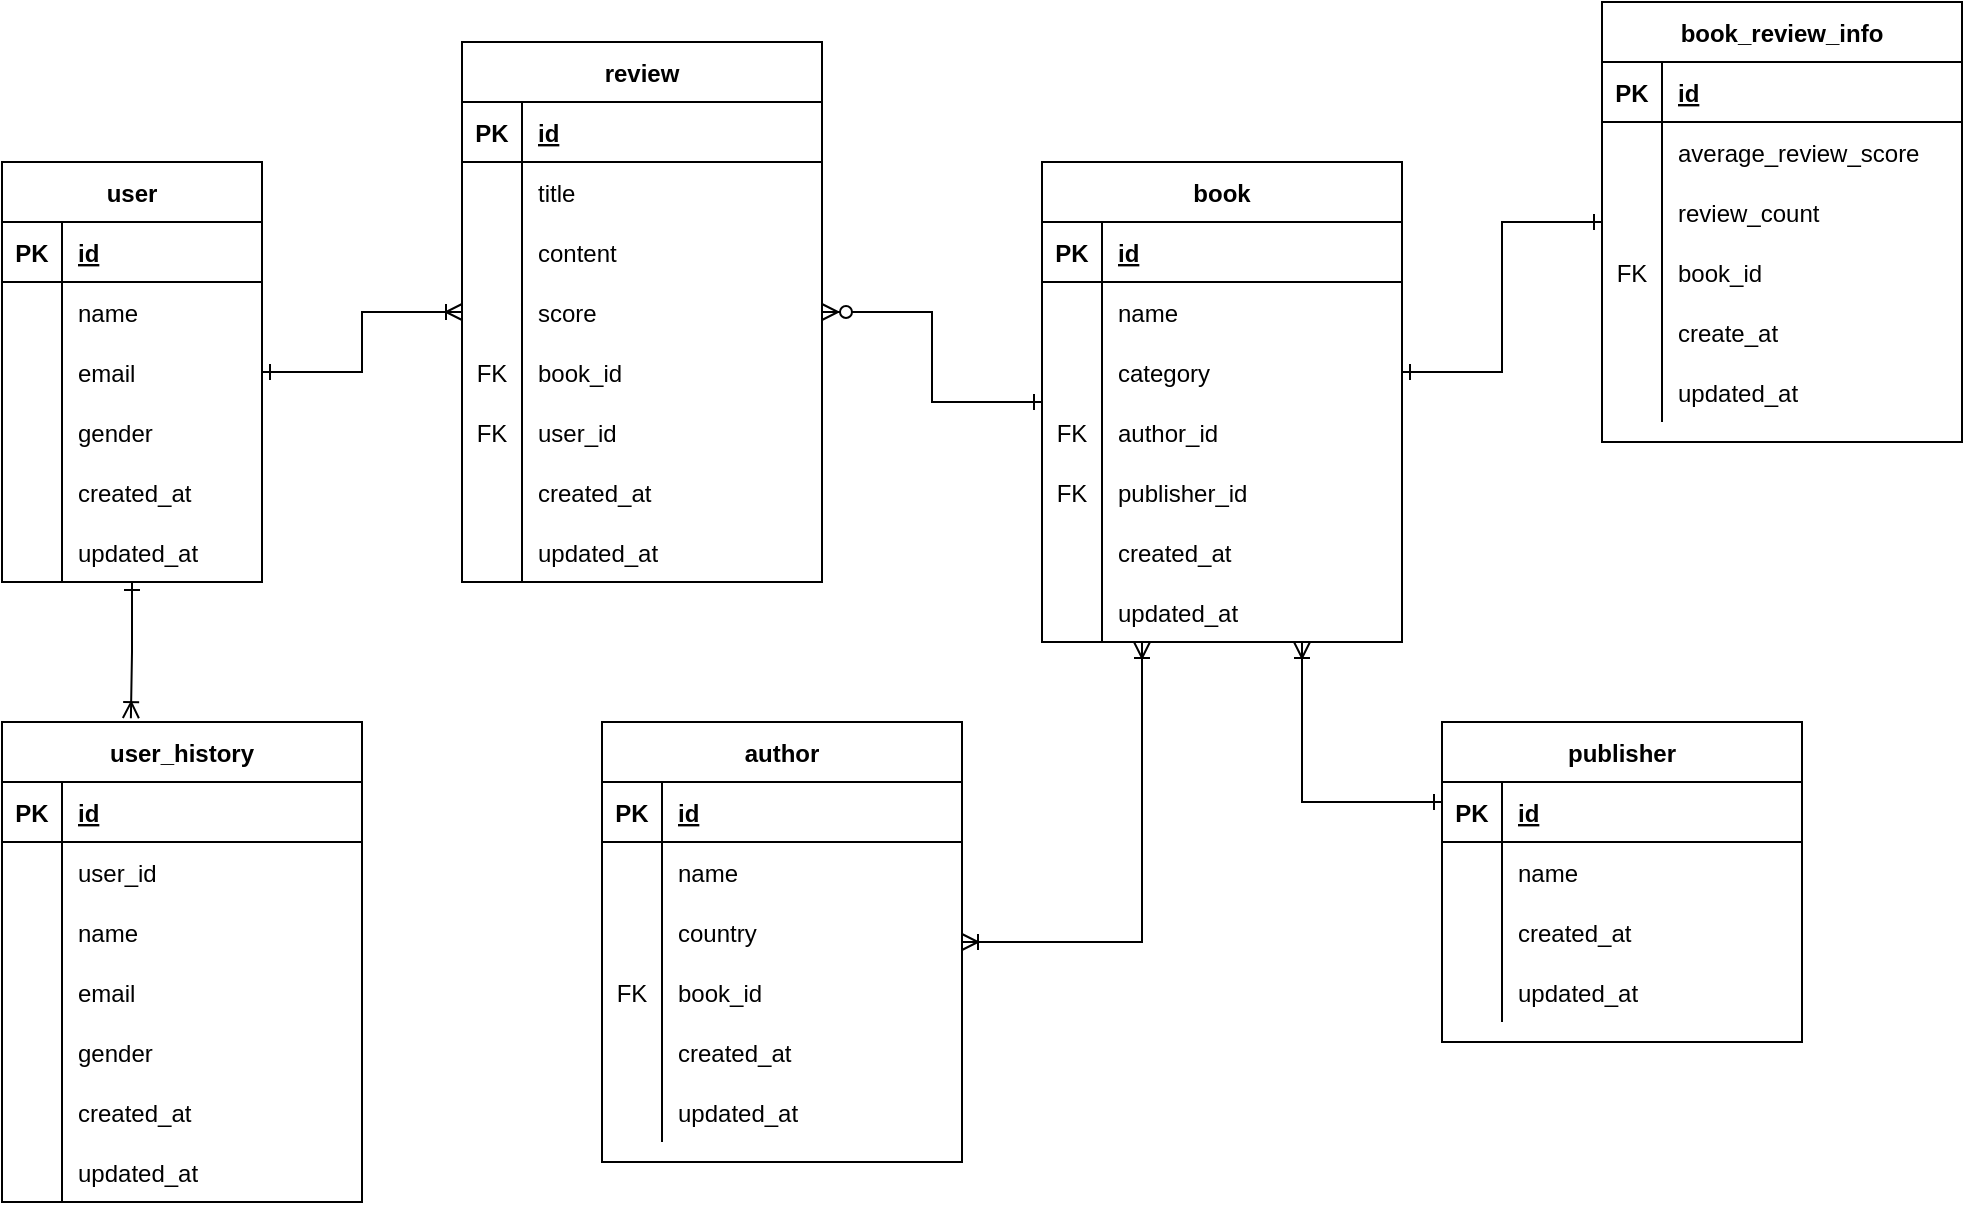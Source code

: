 <mxfile version="14.4.9" type="device"><diagram id="TrkJEL9RO7yZO3AQ0GyB" name="Page-1"><mxGraphModel dx="1181" dy="645" grid="1" gridSize="10" guides="1" tooltips="1" connect="1" arrows="1" fold="1" page="1" pageScale="1" pageWidth="1169" pageHeight="827" math="0" shadow="0"><root><mxCell id="0"/><mxCell id="1" parent="0"/><mxCell id="7yo-I02_lVAcZQAeBUNH-33" style="edgeStyle=orthogonalEdgeStyle;rounded=0;orthogonalLoop=1;jettySize=auto;html=1;entryX=0.358;entryY=-0.008;entryDx=0;entryDy=0;entryPerimeter=0;startArrow=ERone;startFill=0;endArrow=ERoneToMany;endFill=0;" edge="1" parent="1" source="7yo-I02_lVAcZQAeBUNH-1" target="7yo-I02_lVAcZQAeBUNH-17"><mxGeometry relative="1" as="geometry"/></mxCell><mxCell id="7yo-I02_lVAcZQAeBUNH-144" style="edgeStyle=orthogonalEdgeStyle;rounded=0;orthogonalLoop=1;jettySize=auto;html=1;startArrow=ERone;startFill=0;endArrow=ERoneToMany;endFill=0;" edge="1" parent="1" source="7yo-I02_lVAcZQAeBUNH-1" target="7yo-I02_lVAcZQAeBUNH-119"><mxGeometry relative="1" as="geometry"/></mxCell><mxCell id="7yo-I02_lVAcZQAeBUNH-1" value="user" style="shape=table;startSize=30;container=1;collapsible=1;childLayout=tableLayout;fixedRows=1;rowLines=0;fontStyle=1;align=center;resizeLast=1;" vertex="1" parent="1"><mxGeometry x="80" y="100" width="130" height="210" as="geometry"/></mxCell><mxCell id="7yo-I02_lVAcZQAeBUNH-2" value="" style="shape=partialRectangle;collapsible=0;dropTarget=0;pointerEvents=0;fillColor=none;top=0;left=0;bottom=1;right=0;points=[[0,0.5],[1,0.5]];portConstraint=eastwest;" vertex="1" parent="7yo-I02_lVAcZQAeBUNH-1"><mxGeometry y="30" width="130" height="30" as="geometry"/></mxCell><mxCell id="7yo-I02_lVAcZQAeBUNH-3" value="PK" style="shape=partialRectangle;connectable=0;fillColor=none;top=0;left=0;bottom=0;right=0;fontStyle=1;overflow=hidden;" vertex="1" parent="7yo-I02_lVAcZQAeBUNH-2"><mxGeometry width="30" height="30" as="geometry"/></mxCell><mxCell id="7yo-I02_lVAcZQAeBUNH-4" value="id" style="shape=partialRectangle;connectable=0;fillColor=none;top=0;left=0;bottom=0;right=0;align=left;spacingLeft=6;fontStyle=5;overflow=hidden;" vertex="1" parent="7yo-I02_lVAcZQAeBUNH-2"><mxGeometry x="30" width="100" height="30" as="geometry"/></mxCell><mxCell id="7yo-I02_lVAcZQAeBUNH-5" value="" style="shape=partialRectangle;collapsible=0;dropTarget=0;pointerEvents=0;fillColor=none;top=0;left=0;bottom=0;right=0;points=[[0,0.5],[1,0.5]];portConstraint=eastwest;" vertex="1" parent="7yo-I02_lVAcZQAeBUNH-1"><mxGeometry y="60" width="130" height="30" as="geometry"/></mxCell><mxCell id="7yo-I02_lVAcZQAeBUNH-6" value="" style="shape=partialRectangle;connectable=0;fillColor=none;top=0;left=0;bottom=0;right=0;editable=1;overflow=hidden;" vertex="1" parent="7yo-I02_lVAcZQAeBUNH-5"><mxGeometry width="30" height="30" as="geometry"/></mxCell><mxCell id="7yo-I02_lVAcZQAeBUNH-7" value="name" style="shape=partialRectangle;connectable=0;fillColor=none;top=0;left=0;bottom=0;right=0;align=left;spacingLeft=6;overflow=hidden;" vertex="1" parent="7yo-I02_lVAcZQAeBUNH-5"><mxGeometry x="30" width="100" height="30" as="geometry"/></mxCell><mxCell id="7yo-I02_lVAcZQAeBUNH-8" value="" style="shape=partialRectangle;collapsible=0;dropTarget=0;pointerEvents=0;fillColor=none;top=0;left=0;bottom=0;right=0;points=[[0,0.5],[1,0.5]];portConstraint=eastwest;" vertex="1" parent="7yo-I02_lVAcZQAeBUNH-1"><mxGeometry y="90" width="130" height="30" as="geometry"/></mxCell><mxCell id="7yo-I02_lVAcZQAeBUNH-9" value="" style="shape=partialRectangle;connectable=0;fillColor=none;top=0;left=0;bottom=0;right=0;editable=1;overflow=hidden;" vertex="1" parent="7yo-I02_lVAcZQAeBUNH-8"><mxGeometry width="30" height="30" as="geometry"/></mxCell><mxCell id="7yo-I02_lVAcZQAeBUNH-10" value="email" style="shape=partialRectangle;connectable=0;fillColor=none;top=0;left=0;bottom=0;right=0;align=left;spacingLeft=6;overflow=hidden;" vertex="1" parent="7yo-I02_lVAcZQAeBUNH-8"><mxGeometry x="30" width="100" height="30" as="geometry"/></mxCell><mxCell id="7yo-I02_lVAcZQAeBUNH-11" value="" style="shape=partialRectangle;collapsible=0;dropTarget=0;pointerEvents=0;fillColor=none;top=0;left=0;bottom=0;right=0;points=[[0,0.5],[1,0.5]];portConstraint=eastwest;" vertex="1" parent="7yo-I02_lVAcZQAeBUNH-1"><mxGeometry y="120" width="130" height="30" as="geometry"/></mxCell><mxCell id="7yo-I02_lVAcZQAeBUNH-12" value="" style="shape=partialRectangle;connectable=0;fillColor=none;top=0;left=0;bottom=0;right=0;editable=1;overflow=hidden;" vertex="1" parent="7yo-I02_lVAcZQAeBUNH-11"><mxGeometry width="30" height="30" as="geometry"/></mxCell><mxCell id="7yo-I02_lVAcZQAeBUNH-13" value="gender" style="shape=partialRectangle;connectable=0;fillColor=none;top=0;left=0;bottom=0;right=0;align=left;spacingLeft=6;overflow=hidden;" vertex="1" parent="7yo-I02_lVAcZQAeBUNH-11"><mxGeometry x="30" width="100" height="30" as="geometry"/></mxCell><mxCell id="7yo-I02_lVAcZQAeBUNH-50" value="" style="shape=partialRectangle;collapsible=0;dropTarget=0;pointerEvents=0;fillColor=none;top=0;left=0;bottom=0;right=0;points=[[0,0.5],[1,0.5]];portConstraint=eastwest;" vertex="1" parent="7yo-I02_lVAcZQAeBUNH-1"><mxGeometry y="150" width="130" height="30" as="geometry"/></mxCell><mxCell id="7yo-I02_lVAcZQAeBUNH-51" value="" style="shape=partialRectangle;connectable=0;fillColor=none;top=0;left=0;bottom=0;right=0;editable=1;overflow=hidden;" vertex="1" parent="7yo-I02_lVAcZQAeBUNH-50"><mxGeometry width="30" height="30" as="geometry"/></mxCell><mxCell id="7yo-I02_lVAcZQAeBUNH-52" value="created_at" style="shape=partialRectangle;connectable=0;fillColor=none;top=0;left=0;bottom=0;right=0;align=left;spacingLeft=6;overflow=hidden;" vertex="1" parent="7yo-I02_lVAcZQAeBUNH-50"><mxGeometry x="30" width="100" height="30" as="geometry"/></mxCell><mxCell id="7yo-I02_lVAcZQAeBUNH-53" value="" style="shape=partialRectangle;collapsible=0;dropTarget=0;pointerEvents=0;fillColor=none;top=0;left=0;bottom=0;right=0;points=[[0,0.5],[1,0.5]];portConstraint=eastwest;" vertex="1" parent="7yo-I02_lVAcZQAeBUNH-1"><mxGeometry y="180" width="130" height="30" as="geometry"/></mxCell><mxCell id="7yo-I02_lVAcZQAeBUNH-54" value="" style="shape=partialRectangle;connectable=0;fillColor=none;top=0;left=0;bottom=0;right=0;editable=1;overflow=hidden;" vertex="1" parent="7yo-I02_lVAcZQAeBUNH-53"><mxGeometry width="30" height="30" as="geometry"/></mxCell><mxCell id="7yo-I02_lVAcZQAeBUNH-55" value="updated_at" style="shape=partialRectangle;connectable=0;fillColor=none;top=0;left=0;bottom=0;right=0;align=left;spacingLeft=6;overflow=hidden;" vertex="1" parent="7yo-I02_lVAcZQAeBUNH-53"><mxGeometry x="30" width="100" height="30" as="geometry"/></mxCell><mxCell id="7yo-I02_lVAcZQAeBUNH-17" value="user_history" style="shape=table;startSize=30;container=1;collapsible=1;childLayout=tableLayout;fixedRows=1;rowLines=0;fontStyle=1;align=center;resizeLast=1;" vertex="1" parent="1"><mxGeometry x="80" y="380" width="180" height="240" as="geometry"/></mxCell><mxCell id="7yo-I02_lVAcZQAeBUNH-18" value="" style="shape=partialRectangle;collapsible=0;dropTarget=0;pointerEvents=0;fillColor=none;top=0;left=0;bottom=1;right=0;points=[[0,0.5],[1,0.5]];portConstraint=eastwest;" vertex="1" parent="7yo-I02_lVAcZQAeBUNH-17"><mxGeometry y="30" width="180" height="30" as="geometry"/></mxCell><mxCell id="7yo-I02_lVAcZQAeBUNH-19" value="PK" style="shape=partialRectangle;connectable=0;fillColor=none;top=0;left=0;bottom=0;right=0;fontStyle=1;overflow=hidden;" vertex="1" parent="7yo-I02_lVAcZQAeBUNH-18"><mxGeometry width="30" height="30" as="geometry"/></mxCell><mxCell id="7yo-I02_lVAcZQAeBUNH-20" value="id" style="shape=partialRectangle;connectable=0;fillColor=none;top=0;left=0;bottom=0;right=0;align=left;spacingLeft=6;fontStyle=5;overflow=hidden;" vertex="1" parent="7yo-I02_lVAcZQAeBUNH-18"><mxGeometry x="30" width="150" height="30" as="geometry"/></mxCell><mxCell id="7yo-I02_lVAcZQAeBUNH-21" value="" style="shape=partialRectangle;collapsible=0;dropTarget=0;pointerEvents=0;fillColor=none;top=0;left=0;bottom=0;right=0;points=[[0,0.5],[1,0.5]];portConstraint=eastwest;" vertex="1" parent="7yo-I02_lVAcZQAeBUNH-17"><mxGeometry y="60" width="180" height="30" as="geometry"/></mxCell><mxCell id="7yo-I02_lVAcZQAeBUNH-22" value="" style="shape=partialRectangle;connectable=0;fillColor=none;top=0;left=0;bottom=0;right=0;editable=1;overflow=hidden;" vertex="1" parent="7yo-I02_lVAcZQAeBUNH-21"><mxGeometry width="30" height="30" as="geometry"/></mxCell><mxCell id="7yo-I02_lVAcZQAeBUNH-23" value="user_id" style="shape=partialRectangle;connectable=0;fillColor=none;top=0;left=0;bottom=0;right=0;align=left;spacingLeft=6;overflow=hidden;" vertex="1" parent="7yo-I02_lVAcZQAeBUNH-21"><mxGeometry x="30" width="150" height="30" as="geometry"/></mxCell><mxCell id="7yo-I02_lVAcZQAeBUNH-24" value="" style="shape=partialRectangle;collapsible=0;dropTarget=0;pointerEvents=0;fillColor=none;top=0;left=0;bottom=0;right=0;points=[[0,0.5],[1,0.5]];portConstraint=eastwest;" vertex="1" parent="7yo-I02_lVAcZQAeBUNH-17"><mxGeometry y="90" width="180" height="30" as="geometry"/></mxCell><mxCell id="7yo-I02_lVAcZQAeBUNH-25" value="" style="shape=partialRectangle;connectable=0;fillColor=none;top=0;left=0;bottom=0;right=0;editable=1;overflow=hidden;" vertex="1" parent="7yo-I02_lVAcZQAeBUNH-24"><mxGeometry width="30" height="30" as="geometry"/></mxCell><mxCell id="7yo-I02_lVAcZQAeBUNH-26" value="name" style="shape=partialRectangle;connectable=0;fillColor=none;top=0;left=0;bottom=0;right=0;align=left;spacingLeft=6;overflow=hidden;" vertex="1" parent="7yo-I02_lVAcZQAeBUNH-24"><mxGeometry x="30" width="150" height="30" as="geometry"/></mxCell><mxCell id="7yo-I02_lVAcZQAeBUNH-27" value="" style="shape=partialRectangle;collapsible=0;dropTarget=0;pointerEvents=0;fillColor=none;top=0;left=0;bottom=0;right=0;points=[[0,0.5],[1,0.5]];portConstraint=eastwest;" vertex="1" parent="7yo-I02_lVAcZQAeBUNH-17"><mxGeometry y="120" width="180" height="30" as="geometry"/></mxCell><mxCell id="7yo-I02_lVAcZQAeBUNH-28" value="" style="shape=partialRectangle;connectable=0;fillColor=none;top=0;left=0;bottom=0;right=0;editable=1;overflow=hidden;" vertex="1" parent="7yo-I02_lVAcZQAeBUNH-27"><mxGeometry width="30" height="30" as="geometry"/></mxCell><mxCell id="7yo-I02_lVAcZQAeBUNH-29" value="email" style="shape=partialRectangle;connectable=0;fillColor=none;top=0;left=0;bottom=0;right=0;align=left;spacingLeft=6;overflow=hidden;" vertex="1" parent="7yo-I02_lVAcZQAeBUNH-27"><mxGeometry x="30" width="150" height="30" as="geometry"/></mxCell><mxCell id="7yo-I02_lVAcZQAeBUNH-69" value="" style="shape=partialRectangle;collapsible=0;dropTarget=0;pointerEvents=0;fillColor=none;top=0;left=0;bottom=0;right=0;points=[[0,0.5],[1,0.5]];portConstraint=eastwest;" vertex="1" parent="7yo-I02_lVAcZQAeBUNH-17"><mxGeometry y="150" width="180" height="30" as="geometry"/></mxCell><mxCell id="7yo-I02_lVAcZQAeBUNH-70" value="" style="shape=partialRectangle;connectable=0;fillColor=none;top=0;left=0;bottom=0;right=0;editable=1;overflow=hidden;" vertex="1" parent="7yo-I02_lVAcZQAeBUNH-69"><mxGeometry width="30" height="30" as="geometry"/></mxCell><mxCell id="7yo-I02_lVAcZQAeBUNH-71" value="gender" style="shape=partialRectangle;connectable=0;fillColor=none;top=0;left=0;bottom=0;right=0;align=left;spacingLeft=6;overflow=hidden;" vertex="1" parent="7yo-I02_lVAcZQAeBUNH-69"><mxGeometry x="30" width="150" height="30" as="geometry"/></mxCell><mxCell id="7yo-I02_lVAcZQAeBUNH-72" value="" style="shape=partialRectangle;collapsible=0;dropTarget=0;pointerEvents=0;fillColor=none;top=0;left=0;bottom=0;right=0;points=[[0,0.5],[1,0.5]];portConstraint=eastwest;" vertex="1" parent="7yo-I02_lVAcZQAeBUNH-17"><mxGeometry y="180" width="180" height="30" as="geometry"/></mxCell><mxCell id="7yo-I02_lVAcZQAeBUNH-73" value="" style="shape=partialRectangle;connectable=0;fillColor=none;top=0;left=0;bottom=0;right=0;editable=1;overflow=hidden;" vertex="1" parent="7yo-I02_lVAcZQAeBUNH-72"><mxGeometry width="30" height="30" as="geometry"/></mxCell><mxCell id="7yo-I02_lVAcZQAeBUNH-74" value="created_at" style="shape=partialRectangle;connectable=0;fillColor=none;top=0;left=0;bottom=0;right=0;align=left;spacingLeft=6;overflow=hidden;" vertex="1" parent="7yo-I02_lVAcZQAeBUNH-72"><mxGeometry x="30" width="150" height="30" as="geometry"/></mxCell><mxCell id="7yo-I02_lVAcZQAeBUNH-75" value="" style="shape=partialRectangle;collapsible=0;dropTarget=0;pointerEvents=0;fillColor=none;top=0;left=0;bottom=0;right=0;points=[[0,0.5],[1,0.5]];portConstraint=eastwest;" vertex="1" parent="7yo-I02_lVAcZQAeBUNH-17"><mxGeometry y="210" width="180" height="30" as="geometry"/></mxCell><mxCell id="7yo-I02_lVAcZQAeBUNH-76" value="" style="shape=partialRectangle;connectable=0;fillColor=none;top=0;left=0;bottom=0;right=0;editable=1;overflow=hidden;" vertex="1" parent="7yo-I02_lVAcZQAeBUNH-75"><mxGeometry width="30" height="30" as="geometry"/></mxCell><mxCell id="7yo-I02_lVAcZQAeBUNH-77" value="updated_at" style="shape=partialRectangle;connectable=0;fillColor=none;top=0;left=0;bottom=0;right=0;align=left;spacingLeft=6;overflow=hidden;" vertex="1" parent="7yo-I02_lVAcZQAeBUNH-75"><mxGeometry x="30" width="150" height="30" as="geometry"/></mxCell><mxCell id="7yo-I02_lVAcZQAeBUNH-151" style="edgeStyle=orthogonalEdgeStyle;rounded=0;orthogonalLoop=1;jettySize=auto;html=1;startArrow=ERone;startFill=0;endArrow=ERzeroToMany;endFill=1;" edge="1" parent="1" source="7yo-I02_lVAcZQAeBUNH-34" target="7yo-I02_lVAcZQAeBUNH-119"><mxGeometry relative="1" as="geometry"/></mxCell><mxCell id="7yo-I02_lVAcZQAeBUNH-34" value="book" style="shape=table;startSize=30;container=1;collapsible=1;childLayout=tableLayout;fixedRows=1;rowLines=0;fontStyle=1;align=center;resizeLast=1;" vertex="1" parent="1"><mxGeometry x="600" y="100" width="180" height="240" as="geometry"/></mxCell><mxCell id="7yo-I02_lVAcZQAeBUNH-35" value="" style="shape=partialRectangle;collapsible=0;dropTarget=0;pointerEvents=0;fillColor=none;top=0;left=0;bottom=1;right=0;points=[[0,0.5],[1,0.5]];portConstraint=eastwest;" vertex="1" parent="7yo-I02_lVAcZQAeBUNH-34"><mxGeometry y="30" width="180" height="30" as="geometry"/></mxCell><mxCell id="7yo-I02_lVAcZQAeBUNH-36" value="PK" style="shape=partialRectangle;connectable=0;fillColor=none;top=0;left=0;bottom=0;right=0;fontStyle=1;overflow=hidden;" vertex="1" parent="7yo-I02_lVAcZQAeBUNH-35"><mxGeometry width="30" height="30" as="geometry"/></mxCell><mxCell id="7yo-I02_lVAcZQAeBUNH-37" value="id" style="shape=partialRectangle;connectable=0;fillColor=none;top=0;left=0;bottom=0;right=0;align=left;spacingLeft=6;fontStyle=5;overflow=hidden;" vertex="1" parent="7yo-I02_lVAcZQAeBUNH-35"><mxGeometry x="30" width="150" height="30" as="geometry"/></mxCell><mxCell id="7yo-I02_lVAcZQAeBUNH-38" value="" style="shape=partialRectangle;collapsible=0;dropTarget=0;pointerEvents=0;fillColor=none;top=0;left=0;bottom=0;right=0;points=[[0,0.5],[1,0.5]];portConstraint=eastwest;" vertex="1" parent="7yo-I02_lVAcZQAeBUNH-34"><mxGeometry y="60" width="180" height="30" as="geometry"/></mxCell><mxCell id="7yo-I02_lVAcZQAeBUNH-39" value="" style="shape=partialRectangle;connectable=0;fillColor=none;top=0;left=0;bottom=0;right=0;editable=1;overflow=hidden;" vertex="1" parent="7yo-I02_lVAcZQAeBUNH-38"><mxGeometry width="30" height="30" as="geometry"/></mxCell><mxCell id="7yo-I02_lVAcZQAeBUNH-40" value="name" style="shape=partialRectangle;connectable=0;fillColor=none;top=0;left=0;bottom=0;right=0;align=left;spacingLeft=6;overflow=hidden;" vertex="1" parent="7yo-I02_lVAcZQAeBUNH-38"><mxGeometry x="30" width="150" height="30" as="geometry"/></mxCell><mxCell id="7yo-I02_lVAcZQAeBUNH-145" value="" style="shape=partialRectangle;collapsible=0;dropTarget=0;pointerEvents=0;fillColor=none;top=0;left=0;bottom=0;right=0;points=[[0,0.5],[1,0.5]];portConstraint=eastwest;" vertex="1" parent="7yo-I02_lVAcZQAeBUNH-34"><mxGeometry y="90" width="180" height="30" as="geometry"/></mxCell><mxCell id="7yo-I02_lVAcZQAeBUNH-146" value="" style="shape=partialRectangle;connectable=0;fillColor=none;top=0;left=0;bottom=0;right=0;editable=1;overflow=hidden;" vertex="1" parent="7yo-I02_lVAcZQAeBUNH-145"><mxGeometry width="30" height="30" as="geometry"/></mxCell><mxCell id="7yo-I02_lVAcZQAeBUNH-147" value="category" style="shape=partialRectangle;connectable=0;fillColor=none;top=0;left=0;bottom=0;right=0;align=left;spacingLeft=6;overflow=hidden;" vertex="1" parent="7yo-I02_lVAcZQAeBUNH-145"><mxGeometry x="30" width="150" height="30" as="geometry"/></mxCell><mxCell id="7yo-I02_lVAcZQAeBUNH-41" value="" style="shape=partialRectangle;collapsible=0;dropTarget=0;pointerEvents=0;fillColor=none;top=0;left=0;bottom=0;right=0;points=[[0,0.5],[1,0.5]];portConstraint=eastwest;" vertex="1" parent="7yo-I02_lVAcZQAeBUNH-34"><mxGeometry y="120" width="180" height="30" as="geometry"/></mxCell><mxCell id="7yo-I02_lVAcZQAeBUNH-42" value="FK" style="shape=partialRectangle;connectable=0;fillColor=none;top=0;left=0;bottom=0;right=0;editable=1;overflow=hidden;" vertex="1" parent="7yo-I02_lVAcZQAeBUNH-41"><mxGeometry width="30" height="30" as="geometry"/></mxCell><mxCell id="7yo-I02_lVAcZQAeBUNH-43" value="author_id" style="shape=partialRectangle;connectable=0;fillColor=none;top=0;left=0;bottom=0;right=0;align=left;spacingLeft=6;overflow=hidden;" vertex="1" parent="7yo-I02_lVAcZQAeBUNH-41"><mxGeometry x="30" width="150" height="30" as="geometry"/></mxCell><mxCell id="7yo-I02_lVAcZQAeBUNH-148" value="" style="shape=partialRectangle;collapsible=0;dropTarget=0;pointerEvents=0;fillColor=none;top=0;left=0;bottom=0;right=0;points=[[0,0.5],[1,0.5]];portConstraint=eastwest;" vertex="1" parent="7yo-I02_lVAcZQAeBUNH-34"><mxGeometry y="150" width="180" height="30" as="geometry"/></mxCell><mxCell id="7yo-I02_lVAcZQAeBUNH-149" value="FK" style="shape=partialRectangle;connectable=0;fillColor=none;top=0;left=0;bottom=0;right=0;editable=1;overflow=hidden;" vertex="1" parent="7yo-I02_lVAcZQAeBUNH-148"><mxGeometry width="30" height="30" as="geometry"/></mxCell><mxCell id="7yo-I02_lVAcZQAeBUNH-150" value="publisher_id" style="shape=partialRectangle;connectable=0;fillColor=none;top=0;left=0;bottom=0;right=0;align=left;spacingLeft=6;overflow=hidden;" vertex="1" parent="7yo-I02_lVAcZQAeBUNH-148"><mxGeometry x="30" width="150" height="30" as="geometry"/></mxCell><mxCell id="7yo-I02_lVAcZQAeBUNH-78" value="" style="shape=partialRectangle;collapsible=0;dropTarget=0;pointerEvents=0;fillColor=none;top=0;left=0;bottom=0;right=0;points=[[0,0.5],[1,0.5]];portConstraint=eastwest;" vertex="1" parent="7yo-I02_lVAcZQAeBUNH-34"><mxGeometry y="180" width="180" height="30" as="geometry"/></mxCell><mxCell id="7yo-I02_lVAcZQAeBUNH-79" value="" style="shape=partialRectangle;connectable=0;fillColor=none;top=0;left=0;bottom=0;right=0;editable=1;overflow=hidden;" vertex="1" parent="7yo-I02_lVAcZQAeBUNH-78"><mxGeometry width="30" height="30" as="geometry"/></mxCell><mxCell id="7yo-I02_lVAcZQAeBUNH-80" value="created_at" style="shape=partialRectangle;connectable=0;fillColor=none;top=0;left=0;bottom=0;right=0;align=left;spacingLeft=6;overflow=hidden;" vertex="1" parent="7yo-I02_lVAcZQAeBUNH-78"><mxGeometry x="30" width="150" height="30" as="geometry"/></mxCell><mxCell id="7yo-I02_lVAcZQAeBUNH-81" value="" style="shape=partialRectangle;collapsible=0;dropTarget=0;pointerEvents=0;fillColor=none;top=0;left=0;bottom=0;right=0;points=[[0,0.5],[1,0.5]];portConstraint=eastwest;" vertex="1" parent="7yo-I02_lVAcZQAeBUNH-34"><mxGeometry y="210" width="180" height="30" as="geometry"/></mxCell><mxCell id="7yo-I02_lVAcZQAeBUNH-82" value="" style="shape=partialRectangle;connectable=0;fillColor=none;top=0;left=0;bottom=0;right=0;editable=1;overflow=hidden;" vertex="1" parent="7yo-I02_lVAcZQAeBUNH-81"><mxGeometry width="30" height="30" as="geometry"/></mxCell><mxCell id="7yo-I02_lVAcZQAeBUNH-83" value="updated_at" style="shape=partialRectangle;connectable=0;fillColor=none;top=0;left=0;bottom=0;right=0;align=left;spacingLeft=6;overflow=hidden;" vertex="1" parent="7yo-I02_lVAcZQAeBUNH-81"><mxGeometry x="30" width="150" height="30" as="geometry"/></mxCell><mxCell id="7yo-I02_lVAcZQAeBUNH-103" style="edgeStyle=orthogonalEdgeStyle;rounded=0;orthogonalLoop=1;jettySize=auto;html=1;startArrow=ERoneToMany;startFill=0;endArrow=ERoneToMany;endFill=0;" edge="1" parent="1" source="7yo-I02_lVAcZQAeBUNH-84" target="7yo-I02_lVAcZQAeBUNH-34"><mxGeometry relative="1" as="geometry"><Array as="points"><mxPoint x="650" y="490"/></Array></mxGeometry></mxCell><mxCell id="7yo-I02_lVAcZQAeBUNH-84" value="author" style="shape=table;startSize=30;container=1;collapsible=1;childLayout=tableLayout;fixedRows=1;rowLines=0;fontStyle=1;align=center;resizeLast=1;" vertex="1" parent="1"><mxGeometry x="380" y="380" width="180" height="220" as="geometry"/></mxCell><mxCell id="7yo-I02_lVAcZQAeBUNH-85" value="" style="shape=partialRectangle;collapsible=0;dropTarget=0;pointerEvents=0;fillColor=none;top=0;left=0;bottom=1;right=0;points=[[0,0.5],[1,0.5]];portConstraint=eastwest;" vertex="1" parent="7yo-I02_lVAcZQAeBUNH-84"><mxGeometry y="30" width="180" height="30" as="geometry"/></mxCell><mxCell id="7yo-I02_lVAcZQAeBUNH-86" value="PK" style="shape=partialRectangle;connectable=0;fillColor=none;top=0;left=0;bottom=0;right=0;fontStyle=1;overflow=hidden;" vertex="1" parent="7yo-I02_lVAcZQAeBUNH-85"><mxGeometry width="30" height="30" as="geometry"/></mxCell><mxCell id="7yo-I02_lVAcZQAeBUNH-87" value="id" style="shape=partialRectangle;connectable=0;fillColor=none;top=0;left=0;bottom=0;right=0;align=left;spacingLeft=6;fontStyle=5;overflow=hidden;" vertex="1" parent="7yo-I02_lVAcZQAeBUNH-85"><mxGeometry x="30" width="150" height="30" as="geometry"/></mxCell><mxCell id="7yo-I02_lVAcZQAeBUNH-88" value="" style="shape=partialRectangle;collapsible=0;dropTarget=0;pointerEvents=0;fillColor=none;top=0;left=0;bottom=0;right=0;points=[[0,0.5],[1,0.5]];portConstraint=eastwest;" vertex="1" parent="7yo-I02_lVAcZQAeBUNH-84"><mxGeometry y="60" width="180" height="30" as="geometry"/></mxCell><mxCell id="7yo-I02_lVAcZQAeBUNH-89" value="" style="shape=partialRectangle;connectable=0;fillColor=none;top=0;left=0;bottom=0;right=0;editable=1;overflow=hidden;" vertex="1" parent="7yo-I02_lVAcZQAeBUNH-88"><mxGeometry width="30" height="30" as="geometry"/></mxCell><mxCell id="7yo-I02_lVAcZQAeBUNH-90" value="name" style="shape=partialRectangle;connectable=0;fillColor=none;top=0;left=0;bottom=0;right=0;align=left;spacingLeft=6;overflow=hidden;" vertex="1" parent="7yo-I02_lVAcZQAeBUNH-88"><mxGeometry x="30" width="150" height="30" as="geometry"/></mxCell><mxCell id="7yo-I02_lVAcZQAeBUNH-91" value="" style="shape=partialRectangle;collapsible=0;dropTarget=0;pointerEvents=0;fillColor=none;top=0;left=0;bottom=0;right=0;points=[[0,0.5],[1,0.5]];portConstraint=eastwest;" vertex="1" parent="7yo-I02_lVAcZQAeBUNH-84"><mxGeometry y="90" width="180" height="30" as="geometry"/></mxCell><mxCell id="7yo-I02_lVAcZQAeBUNH-92" value="" style="shape=partialRectangle;connectable=0;fillColor=none;top=0;left=0;bottom=0;right=0;editable=1;overflow=hidden;" vertex="1" parent="7yo-I02_lVAcZQAeBUNH-91"><mxGeometry width="30" height="30" as="geometry"/></mxCell><mxCell id="7yo-I02_lVAcZQAeBUNH-93" value="country" style="shape=partialRectangle;connectable=0;fillColor=none;top=0;left=0;bottom=0;right=0;align=left;spacingLeft=6;overflow=hidden;" vertex="1" parent="7yo-I02_lVAcZQAeBUNH-91"><mxGeometry x="30" width="150" height="30" as="geometry"/></mxCell><mxCell id="7yo-I02_lVAcZQAeBUNH-94" value="" style="shape=partialRectangle;collapsible=0;dropTarget=0;pointerEvents=0;fillColor=none;top=0;left=0;bottom=0;right=0;points=[[0,0.5],[1,0.5]];portConstraint=eastwest;" vertex="1" parent="7yo-I02_lVAcZQAeBUNH-84"><mxGeometry y="120" width="180" height="30" as="geometry"/></mxCell><mxCell id="7yo-I02_lVAcZQAeBUNH-95" value="FK" style="shape=partialRectangle;connectable=0;fillColor=none;top=0;left=0;bottom=0;right=0;editable=1;overflow=hidden;" vertex="1" parent="7yo-I02_lVAcZQAeBUNH-94"><mxGeometry width="30" height="30" as="geometry"/></mxCell><mxCell id="7yo-I02_lVAcZQAeBUNH-96" value="book_id" style="shape=partialRectangle;connectable=0;fillColor=none;top=0;left=0;bottom=0;right=0;align=left;spacingLeft=6;overflow=hidden;" vertex="1" parent="7yo-I02_lVAcZQAeBUNH-94"><mxGeometry x="30" width="150" height="30" as="geometry"/></mxCell><mxCell id="7yo-I02_lVAcZQAeBUNH-97" value="" style="shape=partialRectangle;collapsible=0;dropTarget=0;pointerEvents=0;fillColor=none;top=0;left=0;bottom=0;right=0;points=[[0,0.5],[1,0.5]];portConstraint=eastwest;" vertex="1" parent="7yo-I02_lVAcZQAeBUNH-84"><mxGeometry y="150" width="180" height="30" as="geometry"/></mxCell><mxCell id="7yo-I02_lVAcZQAeBUNH-98" value="" style="shape=partialRectangle;connectable=0;fillColor=none;top=0;left=0;bottom=0;right=0;editable=1;overflow=hidden;" vertex="1" parent="7yo-I02_lVAcZQAeBUNH-97"><mxGeometry width="30" height="30" as="geometry"/></mxCell><mxCell id="7yo-I02_lVAcZQAeBUNH-99" value="created_at" style="shape=partialRectangle;connectable=0;fillColor=none;top=0;left=0;bottom=0;right=0;align=left;spacingLeft=6;overflow=hidden;" vertex="1" parent="7yo-I02_lVAcZQAeBUNH-97"><mxGeometry x="30" width="150" height="30" as="geometry"/></mxCell><mxCell id="7yo-I02_lVAcZQAeBUNH-100" value="" style="shape=partialRectangle;collapsible=0;dropTarget=0;pointerEvents=0;fillColor=none;top=0;left=0;bottom=0;right=0;points=[[0,0.5],[1,0.5]];portConstraint=eastwest;" vertex="1" parent="7yo-I02_lVAcZQAeBUNH-84"><mxGeometry y="180" width="180" height="30" as="geometry"/></mxCell><mxCell id="7yo-I02_lVAcZQAeBUNH-101" value="" style="shape=partialRectangle;connectable=0;fillColor=none;top=0;left=0;bottom=0;right=0;editable=1;overflow=hidden;" vertex="1" parent="7yo-I02_lVAcZQAeBUNH-100"><mxGeometry width="30" height="30" as="geometry"/></mxCell><mxCell id="7yo-I02_lVAcZQAeBUNH-102" value="updated_at" style="shape=partialRectangle;connectable=0;fillColor=none;top=0;left=0;bottom=0;right=0;align=left;spacingLeft=6;overflow=hidden;" vertex="1" parent="7yo-I02_lVAcZQAeBUNH-100"><mxGeometry x="30" width="150" height="30" as="geometry"/></mxCell><mxCell id="7yo-I02_lVAcZQAeBUNH-118" style="edgeStyle=orthogonalEdgeStyle;rounded=0;orthogonalLoop=1;jettySize=auto;html=1;startArrow=ERone;startFill=0;endArrow=ERoneToMany;endFill=0;" edge="1" parent="1" source="7yo-I02_lVAcZQAeBUNH-104" target="7yo-I02_lVAcZQAeBUNH-34"><mxGeometry relative="1" as="geometry"><Array as="points"><mxPoint x="730" y="420"/></Array></mxGeometry></mxCell><mxCell id="7yo-I02_lVAcZQAeBUNH-104" value="publisher" style="shape=table;startSize=30;container=1;collapsible=1;childLayout=tableLayout;fixedRows=1;rowLines=0;fontStyle=1;align=center;resizeLast=1;" vertex="1" parent="1"><mxGeometry x="800" y="380" width="180" height="160" as="geometry"/></mxCell><mxCell id="7yo-I02_lVAcZQAeBUNH-105" value="" style="shape=partialRectangle;collapsible=0;dropTarget=0;pointerEvents=0;fillColor=none;top=0;left=0;bottom=1;right=0;points=[[0,0.5],[1,0.5]];portConstraint=eastwest;" vertex="1" parent="7yo-I02_lVAcZQAeBUNH-104"><mxGeometry y="30" width="180" height="30" as="geometry"/></mxCell><mxCell id="7yo-I02_lVAcZQAeBUNH-106" value="PK" style="shape=partialRectangle;connectable=0;fillColor=none;top=0;left=0;bottom=0;right=0;fontStyle=1;overflow=hidden;" vertex="1" parent="7yo-I02_lVAcZQAeBUNH-105"><mxGeometry width="30" height="30" as="geometry"/></mxCell><mxCell id="7yo-I02_lVAcZQAeBUNH-107" value="id" style="shape=partialRectangle;connectable=0;fillColor=none;top=0;left=0;bottom=0;right=0;align=left;spacingLeft=6;fontStyle=5;overflow=hidden;" vertex="1" parent="7yo-I02_lVAcZQAeBUNH-105"><mxGeometry x="30" width="150" height="30" as="geometry"/></mxCell><mxCell id="7yo-I02_lVAcZQAeBUNH-108" value="" style="shape=partialRectangle;collapsible=0;dropTarget=0;pointerEvents=0;fillColor=none;top=0;left=0;bottom=0;right=0;points=[[0,0.5],[1,0.5]];portConstraint=eastwest;" vertex="1" parent="7yo-I02_lVAcZQAeBUNH-104"><mxGeometry y="60" width="180" height="30" as="geometry"/></mxCell><mxCell id="7yo-I02_lVAcZQAeBUNH-109" value="" style="shape=partialRectangle;connectable=0;fillColor=none;top=0;left=0;bottom=0;right=0;editable=1;overflow=hidden;" vertex="1" parent="7yo-I02_lVAcZQAeBUNH-108"><mxGeometry width="30" height="30" as="geometry"/></mxCell><mxCell id="7yo-I02_lVAcZQAeBUNH-110" value="name" style="shape=partialRectangle;connectable=0;fillColor=none;top=0;left=0;bottom=0;right=0;align=left;spacingLeft=6;overflow=hidden;" vertex="1" parent="7yo-I02_lVAcZQAeBUNH-108"><mxGeometry x="30" width="150" height="30" as="geometry"/></mxCell><mxCell id="7yo-I02_lVAcZQAeBUNH-111" value="" style="shape=partialRectangle;collapsible=0;dropTarget=0;pointerEvents=0;fillColor=none;top=0;left=0;bottom=0;right=0;points=[[0,0.5],[1,0.5]];portConstraint=eastwest;" vertex="1" parent="7yo-I02_lVAcZQAeBUNH-104"><mxGeometry y="90" width="180" height="30" as="geometry"/></mxCell><mxCell id="7yo-I02_lVAcZQAeBUNH-112" value="" style="shape=partialRectangle;connectable=0;fillColor=none;top=0;left=0;bottom=0;right=0;editable=1;overflow=hidden;" vertex="1" parent="7yo-I02_lVAcZQAeBUNH-111"><mxGeometry width="30" height="30" as="geometry"/></mxCell><mxCell id="7yo-I02_lVAcZQAeBUNH-113" value="created_at" style="shape=partialRectangle;connectable=0;fillColor=none;top=0;left=0;bottom=0;right=0;align=left;spacingLeft=6;overflow=hidden;" vertex="1" parent="7yo-I02_lVAcZQAeBUNH-111"><mxGeometry x="30" width="150" height="30" as="geometry"/></mxCell><mxCell id="7yo-I02_lVAcZQAeBUNH-114" value="" style="shape=partialRectangle;collapsible=0;dropTarget=0;pointerEvents=0;fillColor=none;top=0;left=0;bottom=0;right=0;points=[[0,0.5],[1,0.5]];portConstraint=eastwest;" vertex="1" parent="7yo-I02_lVAcZQAeBUNH-104"><mxGeometry y="120" width="180" height="30" as="geometry"/></mxCell><mxCell id="7yo-I02_lVAcZQAeBUNH-115" value="" style="shape=partialRectangle;connectable=0;fillColor=none;top=0;left=0;bottom=0;right=0;editable=1;overflow=hidden;" vertex="1" parent="7yo-I02_lVAcZQAeBUNH-114"><mxGeometry width="30" height="30" as="geometry"/></mxCell><mxCell id="7yo-I02_lVAcZQAeBUNH-116" value="updated_at" style="shape=partialRectangle;connectable=0;fillColor=none;top=0;left=0;bottom=0;right=0;align=left;spacingLeft=6;overflow=hidden;" vertex="1" parent="7yo-I02_lVAcZQAeBUNH-114"><mxGeometry x="30" width="150" height="30" as="geometry"/></mxCell><mxCell id="7yo-I02_lVAcZQAeBUNH-119" value="review" style="shape=table;startSize=30;container=1;collapsible=1;childLayout=tableLayout;fixedRows=1;rowLines=0;fontStyle=1;align=center;resizeLast=1;" vertex="1" parent="1"><mxGeometry x="310" y="40" width="180" height="270" as="geometry"/></mxCell><mxCell id="7yo-I02_lVAcZQAeBUNH-120" value="" style="shape=partialRectangle;collapsible=0;dropTarget=0;pointerEvents=0;fillColor=none;top=0;left=0;bottom=1;right=0;points=[[0,0.5],[1,0.5]];portConstraint=eastwest;" vertex="1" parent="7yo-I02_lVAcZQAeBUNH-119"><mxGeometry y="30" width="180" height="30" as="geometry"/></mxCell><mxCell id="7yo-I02_lVAcZQAeBUNH-121" value="PK" style="shape=partialRectangle;connectable=0;fillColor=none;top=0;left=0;bottom=0;right=0;fontStyle=1;overflow=hidden;" vertex="1" parent="7yo-I02_lVAcZQAeBUNH-120"><mxGeometry width="30" height="30" as="geometry"/></mxCell><mxCell id="7yo-I02_lVAcZQAeBUNH-122" value="id" style="shape=partialRectangle;connectable=0;fillColor=none;top=0;left=0;bottom=0;right=0;align=left;spacingLeft=6;fontStyle=5;overflow=hidden;" vertex="1" parent="7yo-I02_lVAcZQAeBUNH-120"><mxGeometry x="30" width="150" height="30" as="geometry"/></mxCell><mxCell id="7yo-I02_lVAcZQAeBUNH-123" value="" style="shape=partialRectangle;collapsible=0;dropTarget=0;pointerEvents=0;fillColor=none;top=0;left=0;bottom=0;right=0;points=[[0,0.5],[1,0.5]];portConstraint=eastwest;" vertex="1" parent="7yo-I02_lVAcZQAeBUNH-119"><mxGeometry y="60" width="180" height="30" as="geometry"/></mxCell><mxCell id="7yo-I02_lVAcZQAeBUNH-124" value="" style="shape=partialRectangle;connectable=0;fillColor=none;top=0;left=0;bottom=0;right=0;editable=1;overflow=hidden;" vertex="1" parent="7yo-I02_lVAcZQAeBUNH-123"><mxGeometry width="30" height="30" as="geometry"/></mxCell><mxCell id="7yo-I02_lVAcZQAeBUNH-125" value="title" style="shape=partialRectangle;connectable=0;fillColor=none;top=0;left=0;bottom=0;right=0;align=left;spacingLeft=6;overflow=hidden;" vertex="1" parent="7yo-I02_lVAcZQAeBUNH-123"><mxGeometry x="30" width="150" height="30" as="geometry"/></mxCell><mxCell id="7yo-I02_lVAcZQAeBUNH-126" value="" style="shape=partialRectangle;collapsible=0;dropTarget=0;pointerEvents=0;fillColor=none;top=0;left=0;bottom=0;right=0;points=[[0,0.5],[1,0.5]];portConstraint=eastwest;" vertex="1" parent="7yo-I02_lVAcZQAeBUNH-119"><mxGeometry y="90" width="180" height="30" as="geometry"/></mxCell><mxCell id="7yo-I02_lVAcZQAeBUNH-127" value="" style="shape=partialRectangle;connectable=0;fillColor=none;top=0;left=0;bottom=0;right=0;editable=1;overflow=hidden;" vertex="1" parent="7yo-I02_lVAcZQAeBUNH-126"><mxGeometry width="30" height="30" as="geometry"/></mxCell><mxCell id="7yo-I02_lVAcZQAeBUNH-128" value="content" style="shape=partialRectangle;connectable=0;fillColor=none;top=0;left=0;bottom=0;right=0;align=left;spacingLeft=6;overflow=hidden;" vertex="1" parent="7yo-I02_lVAcZQAeBUNH-126"><mxGeometry x="30" width="150" height="30" as="geometry"/></mxCell><mxCell id="7yo-I02_lVAcZQAeBUNH-129" value="" style="shape=partialRectangle;collapsible=0;dropTarget=0;pointerEvents=0;fillColor=none;top=0;left=0;bottom=0;right=0;points=[[0,0.5],[1,0.5]];portConstraint=eastwest;" vertex="1" parent="7yo-I02_lVAcZQAeBUNH-119"><mxGeometry y="120" width="180" height="30" as="geometry"/></mxCell><mxCell id="7yo-I02_lVAcZQAeBUNH-130" value="" style="shape=partialRectangle;connectable=0;fillColor=none;top=0;left=0;bottom=0;right=0;editable=1;overflow=hidden;" vertex="1" parent="7yo-I02_lVAcZQAeBUNH-129"><mxGeometry width="30" height="30" as="geometry"/></mxCell><mxCell id="7yo-I02_lVAcZQAeBUNH-131" value="score" style="shape=partialRectangle;connectable=0;fillColor=none;top=0;left=0;bottom=0;right=0;align=left;spacingLeft=6;overflow=hidden;" vertex="1" parent="7yo-I02_lVAcZQAeBUNH-129"><mxGeometry x="30" width="150" height="30" as="geometry"/></mxCell><mxCell id="7yo-I02_lVAcZQAeBUNH-132" value="" style="shape=partialRectangle;collapsible=0;dropTarget=0;pointerEvents=0;fillColor=none;top=0;left=0;bottom=0;right=0;points=[[0,0.5],[1,0.5]];portConstraint=eastwest;" vertex="1" parent="7yo-I02_lVAcZQAeBUNH-119"><mxGeometry y="150" width="180" height="30" as="geometry"/></mxCell><mxCell id="7yo-I02_lVAcZQAeBUNH-133" value="FK" style="shape=partialRectangle;connectable=0;fillColor=none;top=0;left=0;bottom=0;right=0;editable=1;overflow=hidden;" vertex="1" parent="7yo-I02_lVAcZQAeBUNH-132"><mxGeometry width="30" height="30" as="geometry"/></mxCell><mxCell id="7yo-I02_lVAcZQAeBUNH-134" value="book_id" style="shape=partialRectangle;connectable=0;fillColor=none;top=0;left=0;bottom=0;right=0;align=left;spacingLeft=6;overflow=hidden;" vertex="1" parent="7yo-I02_lVAcZQAeBUNH-132"><mxGeometry x="30" width="150" height="30" as="geometry"/></mxCell><mxCell id="7yo-I02_lVAcZQAeBUNH-135" value="" style="shape=partialRectangle;collapsible=0;dropTarget=0;pointerEvents=0;fillColor=none;top=0;left=0;bottom=0;right=0;points=[[0,0.5],[1,0.5]];portConstraint=eastwest;" vertex="1" parent="7yo-I02_lVAcZQAeBUNH-119"><mxGeometry y="180" width="180" height="30" as="geometry"/></mxCell><mxCell id="7yo-I02_lVAcZQAeBUNH-136" value="FK" style="shape=partialRectangle;connectable=0;fillColor=none;top=0;left=0;bottom=0;right=0;editable=1;overflow=hidden;" vertex="1" parent="7yo-I02_lVAcZQAeBUNH-135"><mxGeometry width="30" height="30" as="geometry"/></mxCell><mxCell id="7yo-I02_lVAcZQAeBUNH-137" value="user_id" style="shape=partialRectangle;connectable=0;fillColor=none;top=0;left=0;bottom=0;right=0;align=left;spacingLeft=6;overflow=hidden;" vertex="1" parent="7yo-I02_lVAcZQAeBUNH-135"><mxGeometry x="30" width="150" height="30" as="geometry"/></mxCell><mxCell id="7yo-I02_lVAcZQAeBUNH-138" value="" style="shape=partialRectangle;collapsible=0;dropTarget=0;pointerEvents=0;fillColor=none;top=0;left=0;bottom=0;right=0;points=[[0,0.5],[1,0.5]];portConstraint=eastwest;" vertex="1" parent="7yo-I02_lVAcZQAeBUNH-119"><mxGeometry y="210" width="180" height="30" as="geometry"/></mxCell><mxCell id="7yo-I02_lVAcZQAeBUNH-139" value="" style="shape=partialRectangle;connectable=0;fillColor=none;top=0;left=0;bottom=0;right=0;editable=1;overflow=hidden;" vertex="1" parent="7yo-I02_lVAcZQAeBUNH-138"><mxGeometry width="30" height="30" as="geometry"/></mxCell><mxCell id="7yo-I02_lVAcZQAeBUNH-140" value="created_at" style="shape=partialRectangle;connectable=0;fillColor=none;top=0;left=0;bottom=0;right=0;align=left;spacingLeft=6;overflow=hidden;" vertex="1" parent="7yo-I02_lVAcZQAeBUNH-138"><mxGeometry x="30" width="150" height="30" as="geometry"/></mxCell><mxCell id="7yo-I02_lVAcZQAeBUNH-141" value="" style="shape=partialRectangle;collapsible=0;dropTarget=0;pointerEvents=0;fillColor=none;top=0;left=0;bottom=0;right=0;points=[[0,0.5],[1,0.5]];portConstraint=eastwest;" vertex="1" parent="7yo-I02_lVAcZQAeBUNH-119"><mxGeometry y="240" width="180" height="30" as="geometry"/></mxCell><mxCell id="7yo-I02_lVAcZQAeBUNH-142" value="" style="shape=partialRectangle;connectable=0;fillColor=none;top=0;left=0;bottom=0;right=0;editable=1;overflow=hidden;" vertex="1" parent="7yo-I02_lVAcZQAeBUNH-141"><mxGeometry width="30" height="30" as="geometry"/></mxCell><mxCell id="7yo-I02_lVAcZQAeBUNH-143" value="updated_at" style="shape=partialRectangle;connectable=0;fillColor=none;top=0;left=0;bottom=0;right=0;align=left;spacingLeft=6;overflow=hidden;" vertex="1" parent="7yo-I02_lVAcZQAeBUNH-141"><mxGeometry x="30" width="150" height="30" as="geometry"/></mxCell><mxCell id="7yo-I02_lVAcZQAeBUNH-152" value="book_review_info" style="shape=table;startSize=30;container=1;collapsible=1;childLayout=tableLayout;fixedRows=1;rowLines=0;fontStyle=1;align=center;resizeLast=1;" vertex="1" parent="1"><mxGeometry x="880" y="20" width="180" height="220" as="geometry"/></mxCell><mxCell id="7yo-I02_lVAcZQAeBUNH-153" value="" style="shape=partialRectangle;collapsible=0;dropTarget=0;pointerEvents=0;fillColor=none;top=0;left=0;bottom=1;right=0;points=[[0,0.5],[1,0.5]];portConstraint=eastwest;" vertex="1" parent="7yo-I02_lVAcZQAeBUNH-152"><mxGeometry y="30" width="180" height="30" as="geometry"/></mxCell><mxCell id="7yo-I02_lVAcZQAeBUNH-154" value="PK" style="shape=partialRectangle;connectable=0;fillColor=none;top=0;left=0;bottom=0;right=0;fontStyle=1;overflow=hidden;" vertex="1" parent="7yo-I02_lVAcZQAeBUNH-153"><mxGeometry width="30" height="30" as="geometry"/></mxCell><mxCell id="7yo-I02_lVAcZQAeBUNH-155" value="id" style="shape=partialRectangle;connectable=0;fillColor=none;top=0;left=0;bottom=0;right=0;align=left;spacingLeft=6;fontStyle=5;overflow=hidden;" vertex="1" parent="7yo-I02_lVAcZQAeBUNH-153"><mxGeometry x="30" width="150" height="30" as="geometry"/></mxCell><mxCell id="7yo-I02_lVAcZQAeBUNH-156" value="" style="shape=partialRectangle;collapsible=0;dropTarget=0;pointerEvents=0;fillColor=none;top=0;left=0;bottom=0;right=0;points=[[0,0.5],[1,0.5]];portConstraint=eastwest;" vertex="1" parent="7yo-I02_lVAcZQAeBUNH-152"><mxGeometry y="60" width="180" height="30" as="geometry"/></mxCell><mxCell id="7yo-I02_lVAcZQAeBUNH-157" value="" style="shape=partialRectangle;connectable=0;fillColor=none;top=0;left=0;bottom=0;right=0;editable=1;overflow=hidden;" vertex="1" parent="7yo-I02_lVAcZQAeBUNH-156"><mxGeometry width="30" height="30" as="geometry"/></mxCell><mxCell id="7yo-I02_lVAcZQAeBUNH-158" value="average_review_score" style="shape=partialRectangle;connectable=0;fillColor=none;top=0;left=0;bottom=0;right=0;align=left;spacingLeft=6;overflow=hidden;" vertex="1" parent="7yo-I02_lVAcZQAeBUNH-156"><mxGeometry x="30" width="150" height="30" as="geometry"/></mxCell><mxCell id="7yo-I02_lVAcZQAeBUNH-159" value="" style="shape=partialRectangle;collapsible=0;dropTarget=0;pointerEvents=0;fillColor=none;top=0;left=0;bottom=0;right=0;points=[[0,0.5],[1,0.5]];portConstraint=eastwest;" vertex="1" parent="7yo-I02_lVAcZQAeBUNH-152"><mxGeometry y="90" width="180" height="30" as="geometry"/></mxCell><mxCell id="7yo-I02_lVAcZQAeBUNH-160" value="" style="shape=partialRectangle;connectable=0;fillColor=none;top=0;left=0;bottom=0;right=0;editable=1;overflow=hidden;" vertex="1" parent="7yo-I02_lVAcZQAeBUNH-159"><mxGeometry width="30" height="30" as="geometry"/></mxCell><mxCell id="7yo-I02_lVAcZQAeBUNH-161" value="review_count" style="shape=partialRectangle;connectable=0;fillColor=none;top=0;left=0;bottom=0;right=0;align=left;spacingLeft=6;overflow=hidden;" vertex="1" parent="7yo-I02_lVAcZQAeBUNH-159"><mxGeometry x="30" width="150" height="30" as="geometry"/></mxCell><mxCell id="7yo-I02_lVAcZQAeBUNH-162" value="" style="shape=partialRectangle;collapsible=0;dropTarget=0;pointerEvents=0;fillColor=none;top=0;left=0;bottom=0;right=0;points=[[0,0.5],[1,0.5]];portConstraint=eastwest;" vertex="1" parent="7yo-I02_lVAcZQAeBUNH-152"><mxGeometry y="120" width="180" height="30" as="geometry"/></mxCell><mxCell id="7yo-I02_lVAcZQAeBUNH-163" value="FK" style="shape=partialRectangle;connectable=0;fillColor=none;top=0;left=0;bottom=0;right=0;editable=1;overflow=hidden;" vertex="1" parent="7yo-I02_lVAcZQAeBUNH-162"><mxGeometry width="30" height="30" as="geometry"/></mxCell><mxCell id="7yo-I02_lVAcZQAeBUNH-164" value="book_id" style="shape=partialRectangle;connectable=0;fillColor=none;top=0;left=0;bottom=0;right=0;align=left;spacingLeft=6;overflow=hidden;" vertex="1" parent="7yo-I02_lVAcZQAeBUNH-162"><mxGeometry x="30" width="150" height="30" as="geometry"/></mxCell><mxCell id="7yo-I02_lVAcZQAeBUNH-165" value="" style="shape=partialRectangle;collapsible=0;dropTarget=0;pointerEvents=0;fillColor=none;top=0;left=0;bottom=0;right=0;points=[[0,0.5],[1,0.5]];portConstraint=eastwest;" vertex="1" parent="7yo-I02_lVAcZQAeBUNH-152"><mxGeometry y="150" width="180" height="30" as="geometry"/></mxCell><mxCell id="7yo-I02_lVAcZQAeBUNH-166" value="" style="shape=partialRectangle;connectable=0;fillColor=none;top=0;left=0;bottom=0;right=0;editable=1;overflow=hidden;" vertex="1" parent="7yo-I02_lVAcZQAeBUNH-165"><mxGeometry width="30" height="30" as="geometry"/></mxCell><mxCell id="7yo-I02_lVAcZQAeBUNH-167" value="create_at" style="shape=partialRectangle;connectable=0;fillColor=none;top=0;left=0;bottom=0;right=0;align=left;spacingLeft=6;overflow=hidden;" vertex="1" parent="7yo-I02_lVAcZQAeBUNH-165"><mxGeometry x="30" width="150" height="30" as="geometry"/></mxCell><mxCell id="7yo-I02_lVAcZQAeBUNH-168" value="" style="shape=partialRectangle;collapsible=0;dropTarget=0;pointerEvents=0;fillColor=none;top=0;left=0;bottom=0;right=0;points=[[0,0.5],[1,0.5]];portConstraint=eastwest;" vertex="1" parent="7yo-I02_lVAcZQAeBUNH-152"><mxGeometry y="180" width="180" height="30" as="geometry"/></mxCell><mxCell id="7yo-I02_lVAcZQAeBUNH-169" value="" style="shape=partialRectangle;connectable=0;fillColor=none;top=0;left=0;bottom=0;right=0;editable=1;overflow=hidden;" vertex="1" parent="7yo-I02_lVAcZQAeBUNH-168"><mxGeometry width="30" height="30" as="geometry"/></mxCell><mxCell id="7yo-I02_lVAcZQAeBUNH-170" value="updated_at" style="shape=partialRectangle;connectable=0;fillColor=none;top=0;left=0;bottom=0;right=0;align=left;spacingLeft=6;overflow=hidden;" vertex="1" parent="7yo-I02_lVAcZQAeBUNH-168"><mxGeometry x="30" width="150" height="30" as="geometry"/></mxCell><mxCell id="7yo-I02_lVAcZQAeBUNH-171" style="edgeStyle=orthogonalEdgeStyle;rounded=0;orthogonalLoop=1;jettySize=auto;html=1;startArrow=ERone;startFill=0;endArrow=ERone;endFill=0;" edge="1" parent="1" source="7yo-I02_lVAcZQAeBUNH-145" target="7yo-I02_lVAcZQAeBUNH-152"><mxGeometry relative="1" as="geometry"/></mxCell></root></mxGraphModel></diagram></mxfile>